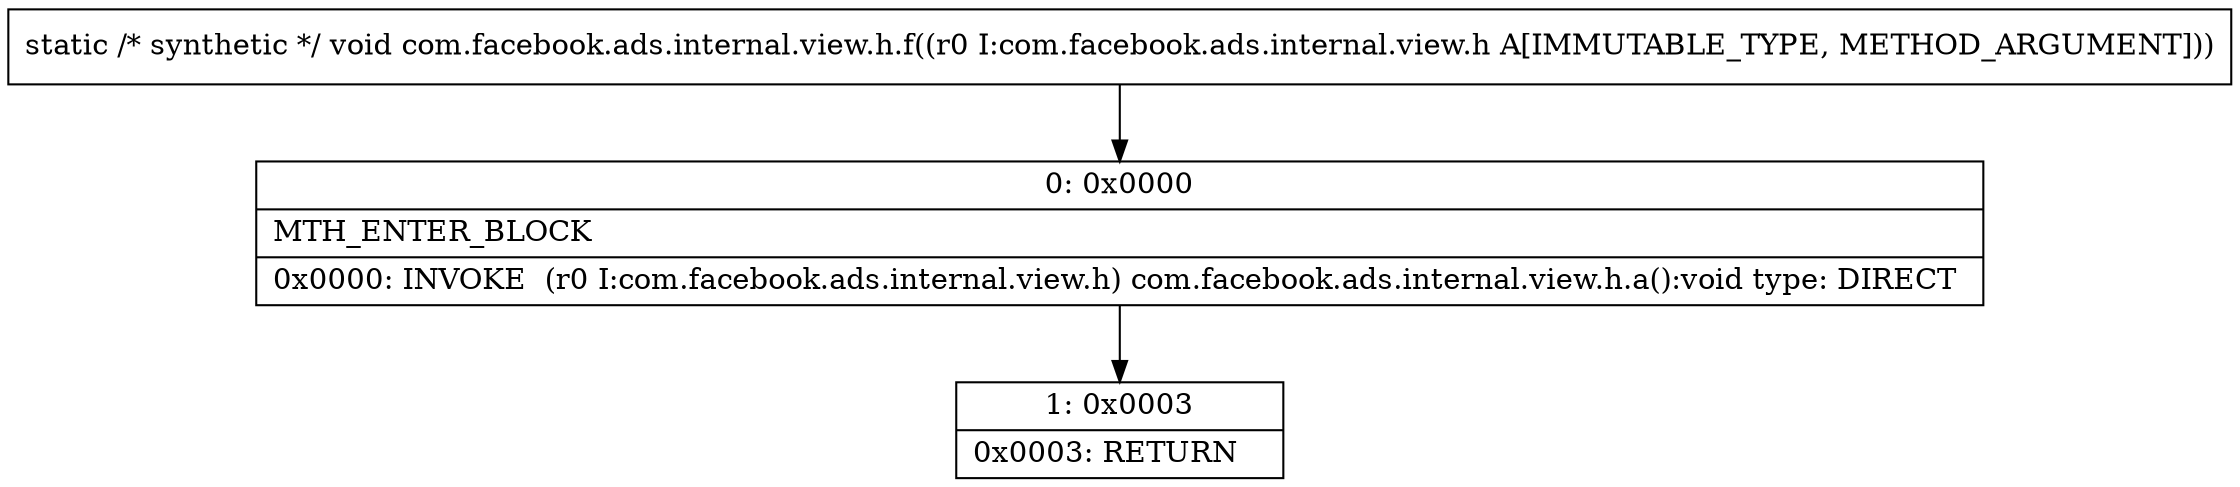 digraph "CFG forcom.facebook.ads.internal.view.h.f(Lcom\/facebook\/ads\/internal\/view\/h;)V" {
Node_0 [shape=record,label="{0\:\ 0x0000|MTH_ENTER_BLOCK\l|0x0000: INVOKE  (r0 I:com.facebook.ads.internal.view.h) com.facebook.ads.internal.view.h.a():void type: DIRECT \l}"];
Node_1 [shape=record,label="{1\:\ 0x0003|0x0003: RETURN   \l}"];
MethodNode[shape=record,label="{static \/* synthetic *\/ void com.facebook.ads.internal.view.h.f((r0 I:com.facebook.ads.internal.view.h A[IMMUTABLE_TYPE, METHOD_ARGUMENT])) }"];
MethodNode -> Node_0;
Node_0 -> Node_1;
}

